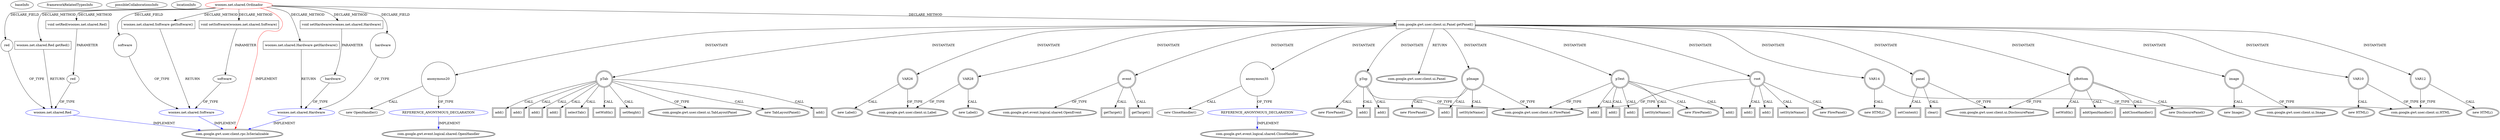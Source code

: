digraph {
baseInfo[graphId=4662,category="extension_graph",isAnonymous=false,possibleRelation=true]
frameworkRelatedTypesInfo[0="com.google.gwt.user.client.rpc.IsSerializable"]
possibleCollaborationsInfo[0="4662~CLIENT_METHOD_DECLARATION-INSTANTIATION-~com.google.gwt.user.client.rpc.IsSerializable ~com.google.gwt.event.logical.shared.CloseHandler ~false~true",1="4662~CLIENT_METHOD_DECLARATION-PARAMETER_DECLARATION-CLIENT_METHOD_DECLARATION-RETURN_TYPE-FIELD_DECLARATION-~com.google.gwt.user.client.rpc.IsSerializable ~com.google.gwt.user.client.rpc.IsSerializable ~false~false",2="4662~CLIENT_METHOD_DECLARATION-INSTANTIATION-~com.google.gwt.user.client.rpc.IsSerializable ~com.google.gwt.event.logical.shared.OpenHandler ~false~true"]
locationInfo[projectName="woox-serverapp",filePath="/woox-serverapp/serverapp-master/src/wooxes/net/shared/Ordinador.java",contextSignature="Ordinador",graphId="4662"]
0[label="wooxes.net.shared.Ordinador",vertexType="ROOT_CLIENT_CLASS_DECLARATION",isFrameworkType=false,color=red]
1[label="com.google.gwt.user.client.rpc.IsSerializable",vertexType="FRAMEWORK_INTERFACE_TYPE",isFrameworkType=true,peripheries=2]
2[label="hardware",vertexType="FIELD_DECLARATION",isFrameworkType=false,shape=circle]
3[label="wooxes.net.shared.Hardware",vertexType="REFERENCE_CLIENT_CLASS_DECLARATION",isFrameworkType=false,color=blue]
5[label="red",vertexType="FIELD_DECLARATION",isFrameworkType=false,shape=circle]
6[label="wooxes.net.shared.Red",vertexType="REFERENCE_CLIENT_CLASS_DECLARATION",isFrameworkType=false,color=blue]
8[label="software",vertexType="FIELD_DECLARATION",isFrameworkType=false,shape=circle]
9[label="wooxes.net.shared.Software",vertexType="REFERENCE_CLIENT_CLASS_DECLARATION",isFrameworkType=false,color=blue]
19[label="wooxes.net.shared.Red getRed()",vertexType="CLIENT_METHOD_DECLARATION",isFrameworkType=false,shape=box]
21[label="void setRed(wooxes.net.shared.Red)",vertexType="CLIENT_METHOD_DECLARATION",isFrameworkType=false,shape=box]
22[label="red",vertexType="PARAMETER_DECLARATION",isFrameworkType=false]
24[label="wooxes.net.shared.Software getSoftware()",vertexType="CLIENT_METHOD_DECLARATION",isFrameworkType=false,shape=box]
26[label="void setSoftware(wooxes.net.shared.Software)",vertexType="CLIENT_METHOD_DECLARATION",isFrameworkType=false,shape=box]
27[label="software",vertexType="PARAMETER_DECLARATION",isFrameworkType=false]
29[label="wooxes.net.shared.Hardware getHardware()",vertexType="CLIENT_METHOD_DECLARATION",isFrameworkType=false,shape=box]
31[label="void setHardware(wooxes.net.shared.Hardware)",vertexType="CLIENT_METHOD_DECLARATION",isFrameworkType=false,shape=box]
32[label="hardware",vertexType="PARAMETER_DECLARATION",isFrameworkType=false]
44[label="com.google.gwt.user.client.ui.Panel getPanel()",vertexType="CLIENT_METHOD_DECLARATION",isFrameworkType=false,shape=box]
45[label="com.google.gwt.user.client.ui.Panel",vertexType="FRAMEWORK_CLASS_TYPE",isFrameworkType=true,peripheries=2]
47[label="root",vertexType="VARIABLE_EXPRESION",isFrameworkType=true,peripheries=2,shape=circle]
48[label="com.google.gwt.user.client.ui.FlowPanel",vertexType="FRAMEWORK_CLASS_TYPE",isFrameworkType=true,peripheries=2]
46[label="new FlowPanel()",vertexType="CONSTRUCTOR_CALL",isFrameworkType=true,peripheries=2]
50[label="pTop",vertexType="VARIABLE_EXPRESION",isFrameworkType=true,peripheries=2,shape=circle]
49[label="new FlowPanel()",vertexType="CONSTRUCTOR_CALL",isFrameworkType=true,peripheries=2]
53[label="pImage",vertexType="VARIABLE_EXPRESION",isFrameworkType=true,peripheries=2,shape=circle]
52[label="new FlowPanel()",vertexType="CONSTRUCTOR_CALL",isFrameworkType=true,peripheries=2]
56[label="pText",vertexType="VARIABLE_EXPRESION",isFrameworkType=true,peripheries=2,shape=circle]
55[label="new FlowPanel()",vertexType="CONSTRUCTOR_CALL",isFrameworkType=true,peripheries=2]
59[label="pBottom",vertexType="VARIABLE_EXPRESION",isFrameworkType=true,peripheries=2,shape=circle]
60[label="com.google.gwt.user.client.ui.DisclosurePanel",vertexType="FRAMEWORK_CLASS_TYPE",isFrameworkType=true,peripheries=2]
58[label="new DisclosurePanel()",vertexType="CONSTRUCTOR_CALL",isFrameworkType=true,peripheries=2]
62[label="image",vertexType="VARIABLE_EXPRESION",isFrameworkType=true,peripheries=2,shape=circle]
63[label="com.google.gwt.user.client.ui.Image",vertexType="FRAMEWORK_CLASS_TYPE",isFrameworkType=true,peripheries=2]
61[label="new Image()",vertexType="CONSTRUCTOR_CALL",isFrameworkType=true,peripheries=2]
65[label="add()",vertexType="INSIDE_CALL",isFrameworkType=true,peripheries=2,shape=box]
67[label="add()",vertexType="INSIDE_CALL",isFrameworkType=true,peripheries=2,shape=box]
69[label="VAR10",vertexType="VARIABLE_EXPRESION",isFrameworkType=true,peripheries=2,shape=circle]
70[label="com.google.gwt.user.client.ui.HTML",vertexType="FRAMEWORK_CLASS_TYPE",isFrameworkType=true,peripheries=2]
68[label="new HTML()",vertexType="CONSTRUCTOR_CALL",isFrameworkType=true,peripheries=2]
72[label="add()",vertexType="INSIDE_CALL",isFrameworkType=true,peripheries=2,shape=box]
74[label="VAR12",vertexType="VARIABLE_EXPRESION",isFrameworkType=true,peripheries=2,shape=circle]
73[label="new HTML()",vertexType="CONSTRUCTOR_CALL",isFrameworkType=true,peripheries=2]
77[label="add()",vertexType="INSIDE_CALL",isFrameworkType=true,peripheries=2,shape=box]
79[label="VAR14",vertexType="VARIABLE_EXPRESION",isFrameworkType=true,peripheries=2,shape=circle]
78[label="new HTML()",vertexType="CONSTRUCTOR_CALL",isFrameworkType=true,peripheries=2]
82[label="add()",vertexType="INSIDE_CALL",isFrameworkType=true,peripheries=2,shape=box]
84[label="add()",vertexType="INSIDE_CALL",isFrameworkType=true,peripheries=2,shape=box]
86[label="add()",vertexType="INSIDE_CALL",isFrameworkType=true,peripheries=2,shape=box]
88[label="setWidth()",vertexType="INSIDE_CALL",isFrameworkType=true,peripheries=2,shape=box]
90[label="addOpenHandler()",vertexType="INSIDE_CALL",isFrameworkType=true,peripheries=2,shape=box]
92[label="anonymous20",vertexType="VARIABLE_EXPRESION",isFrameworkType=false,shape=circle]
93[label="REFERENCE_ANONYMOUS_DECLARATION",vertexType="REFERENCE_ANONYMOUS_DECLARATION",isFrameworkType=false,color=blue]
94[label="com.google.gwt.event.logical.shared.OpenHandler",vertexType="FRAMEWORK_INTERFACE_TYPE",isFrameworkType=true,peripheries=2]
91[label="new OpenHandler()",vertexType="CONSTRUCTOR_CALL",isFrameworkType=false]
96[label="pTab",vertexType="VARIABLE_EXPRESION",isFrameworkType=true,peripheries=2,shape=circle]
97[label="com.google.gwt.user.client.ui.TabLayoutPanel",vertexType="FRAMEWORK_CLASS_TYPE",isFrameworkType=true,peripheries=2]
95[label="new TabLayoutPanel()",vertexType="CONSTRUCTOR_CALL",isFrameworkType=true,peripheries=2]
99[label="add()",vertexType="INSIDE_CALL",isFrameworkType=true,peripheries=2,shape=box]
101[label="add()",vertexType="INSIDE_CALL",isFrameworkType=true,peripheries=2,shape=box]
103[label="add()",vertexType="INSIDE_CALL",isFrameworkType=true,peripheries=2,shape=box]
105[label="add()",vertexType="INSIDE_CALL",isFrameworkType=true,peripheries=2,shape=box]
107[label="VAR26",vertexType="VARIABLE_EXPRESION",isFrameworkType=true,peripheries=2,shape=circle]
108[label="com.google.gwt.user.client.ui.Label",vertexType="FRAMEWORK_CLASS_TYPE",isFrameworkType=true,peripheries=2]
106[label="new Label()",vertexType="CONSTRUCTOR_CALL",isFrameworkType=true,peripheries=2]
110[label="add()",vertexType="INSIDE_CALL",isFrameworkType=true,peripheries=2,shape=box]
112[label="VAR28",vertexType="VARIABLE_EXPRESION",isFrameworkType=true,peripheries=2,shape=circle]
111[label="new Label()",vertexType="CONSTRUCTOR_CALL",isFrameworkType=true,peripheries=2]
115[label="selectTab()",vertexType="INSIDE_CALL",isFrameworkType=true,peripheries=2,shape=box]
117[label="setWidth()",vertexType="INSIDE_CALL",isFrameworkType=true,peripheries=2,shape=box]
119[label="setHeight()",vertexType="INSIDE_CALL",isFrameworkType=true,peripheries=2,shape=box]
120[label="event",vertexType="VARIABLE_EXPRESION",isFrameworkType=true,peripheries=2,shape=circle]
122[label="com.google.gwt.event.logical.shared.OpenEvent",vertexType="FRAMEWORK_CLASS_TYPE",isFrameworkType=true,peripheries=2]
121[label="getTarget()",vertexType="INSIDE_CALL",isFrameworkType=true,peripheries=2,shape=box]
123[label="panel",vertexType="VARIABLE_EXPRESION",isFrameworkType=true,peripheries=2,shape=circle]
124[label="setContent()",vertexType="INSIDE_CALL",isFrameworkType=true,peripheries=2,shape=box]
127[label="addCloseHandler()",vertexType="INSIDE_CALL",isFrameworkType=true,peripheries=2,shape=box]
129[label="anonymous35",vertexType="VARIABLE_EXPRESION",isFrameworkType=false,shape=circle]
130[label="REFERENCE_ANONYMOUS_DECLARATION",vertexType="REFERENCE_ANONYMOUS_DECLARATION",isFrameworkType=false,color=blue]
131[label="com.google.gwt.event.logical.shared.CloseHandler",vertexType="FRAMEWORK_INTERFACE_TYPE",isFrameworkType=true,peripheries=2]
128[label="new CloseHandler()",vertexType="CONSTRUCTOR_CALL",isFrameworkType=false]
133[label="getTarget()",vertexType="INSIDE_CALL",isFrameworkType=true,peripheries=2,shape=box]
135[label="clear()",vertexType="INSIDE_CALL",isFrameworkType=true,peripheries=2,shape=box]
137[label="add()",vertexType="INSIDE_CALL",isFrameworkType=true,peripheries=2,shape=box]
139[label="add()",vertexType="INSIDE_CALL",isFrameworkType=true,peripheries=2,shape=box]
141[label="setStyleName()",vertexType="INSIDE_CALL",isFrameworkType=true,peripheries=2,shape=box]
143[label="setStyleName()",vertexType="INSIDE_CALL",isFrameworkType=true,peripheries=2,shape=box]
145[label="setStyleName()",vertexType="INSIDE_CALL",isFrameworkType=true,peripheries=2,shape=box]
0->1[label="IMPLEMENT",color=red]
0->2[label="DECLARE_FIELD"]
3->1[label="IMPLEMENT",color=blue]
2->3[label="OF_TYPE"]
0->5[label="DECLARE_FIELD"]
6->1[label="IMPLEMENT",color=blue]
5->6[label="OF_TYPE"]
0->8[label="DECLARE_FIELD"]
9->1[label="IMPLEMENT",color=blue]
8->9[label="OF_TYPE"]
0->19[label="DECLARE_METHOD"]
19->6[label="RETURN"]
0->21[label="DECLARE_METHOD"]
22->6[label="OF_TYPE"]
21->22[label="PARAMETER"]
0->24[label="DECLARE_METHOD"]
24->9[label="RETURN"]
0->26[label="DECLARE_METHOD"]
27->9[label="OF_TYPE"]
26->27[label="PARAMETER"]
0->29[label="DECLARE_METHOD"]
29->3[label="RETURN"]
0->31[label="DECLARE_METHOD"]
32->3[label="OF_TYPE"]
31->32[label="PARAMETER"]
0->44[label="DECLARE_METHOD"]
44->45[label="RETURN"]
44->47[label="INSTANTIATE"]
47->48[label="OF_TYPE"]
47->46[label="CALL"]
44->50[label="INSTANTIATE"]
50->48[label="OF_TYPE"]
50->49[label="CALL"]
44->53[label="INSTANTIATE"]
53->48[label="OF_TYPE"]
53->52[label="CALL"]
44->56[label="INSTANTIATE"]
56->48[label="OF_TYPE"]
56->55[label="CALL"]
44->59[label="INSTANTIATE"]
59->60[label="OF_TYPE"]
59->58[label="CALL"]
44->62[label="INSTANTIATE"]
62->63[label="OF_TYPE"]
62->61[label="CALL"]
53->65[label="CALL"]
56->67[label="CALL"]
44->69[label="INSTANTIATE"]
69->70[label="OF_TYPE"]
69->68[label="CALL"]
56->72[label="CALL"]
44->74[label="INSTANTIATE"]
74->70[label="OF_TYPE"]
74->73[label="CALL"]
56->77[label="CALL"]
44->79[label="INSTANTIATE"]
79->70[label="OF_TYPE"]
79->78[label="CALL"]
56->82[label="CALL"]
50->84[label="CALL"]
50->86[label="CALL"]
59->88[label="CALL"]
59->90[label="CALL"]
44->92[label="INSTANTIATE"]
93->94[label="IMPLEMENT",color=blue]
92->93[label="OF_TYPE"]
92->91[label="CALL"]
44->96[label="INSTANTIATE"]
96->97[label="OF_TYPE"]
96->95[label="CALL"]
96->99[label="CALL"]
96->101[label="CALL"]
96->103[label="CALL"]
96->105[label="CALL"]
44->107[label="INSTANTIATE"]
107->108[label="OF_TYPE"]
107->106[label="CALL"]
96->110[label="CALL"]
44->112[label="INSTANTIATE"]
112->108[label="OF_TYPE"]
112->111[label="CALL"]
96->115[label="CALL"]
96->117[label="CALL"]
96->119[label="CALL"]
44->120[label="INSTANTIATE"]
120->122[label="OF_TYPE"]
120->121[label="CALL"]
44->123[label="INSTANTIATE"]
123->60[label="OF_TYPE"]
123->124[label="CALL"]
59->127[label="CALL"]
44->129[label="INSTANTIATE"]
130->131[label="IMPLEMENT",color=blue]
129->130[label="OF_TYPE"]
129->128[label="CALL"]
120->133[label="CALL"]
123->135[label="CALL"]
47->137[label="CALL"]
47->139[label="CALL"]
53->141[label="CALL"]
56->143[label="CALL"]
47->145[label="CALL"]
}
